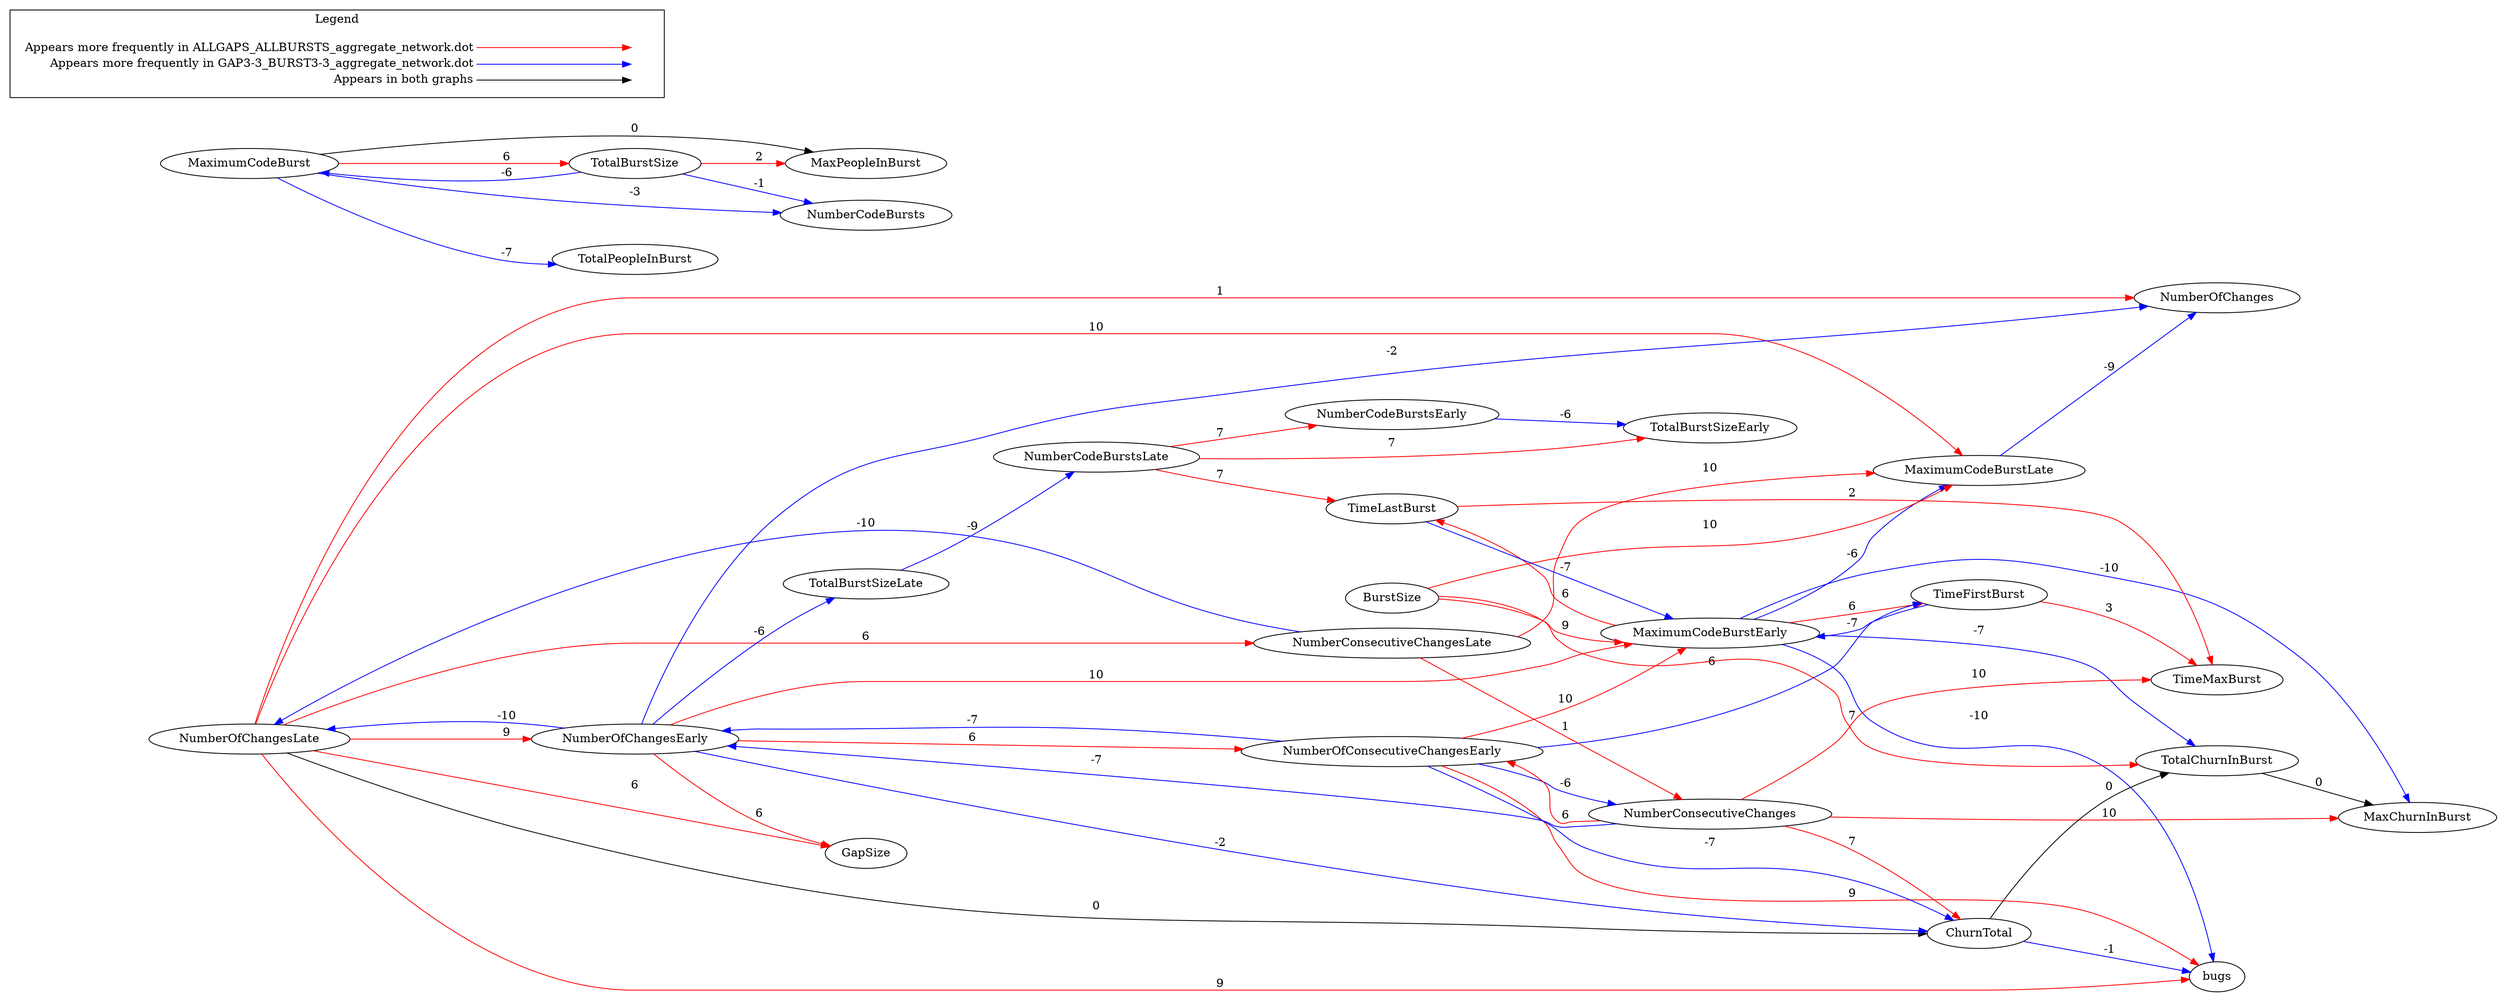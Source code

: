 digraph {
NumberOfChangesLate -> MaximumCodeBurstLate[label="10",weight="10", color="red"];
NumberOfChangesEarly -> MaximumCodeBurstEarly[label="10",weight="10", color="red"];
NumberOfConsecutiveChangesEarly -> MaximumCodeBurstEarly[label="10",weight="10", color="red"];
NumberConsecutiveChangesLate -> MaximumCodeBurstLate[label="10",weight="10", color="red"];
NumberConsecutiveChanges -> MaxChurnInBurst[label="10",weight="10", color="red"];
NumberConsecutiveChanges -> TimeMaxBurst[label="10",weight="10", color="red"];
BurstSize -> MaximumCodeBurstLate[label="10",weight="10", color="red"];
NumberOfChangesLate -> NumberOfChangesEarly[label="9",weight="9", color="red"];
NumberOfChangesLate -> bugs[label="9",weight="9", color="red"];
NumberOfConsecutiveChangesEarly -> bugs[label="9",weight="9", color="red"];
BurstSize -> MaximumCodeBurstEarly[label="9",weight="9", color="red"];
NumberCodeBurstsLate -> NumberCodeBurstsEarly[label="7",weight="7", color="red"];
NumberCodeBurstsLate -> TotalBurstSizeEarly[label="7",weight="7", color="red"];
NumberCodeBurstsLate -> TimeLastBurst[label="7",weight="7", color="red"];
NumberConsecutiveChanges -> ChurnTotal[label="7",weight="7", color="red"];
BurstSize -> TotalChurnInBurst[label="7",weight="7", color="red"];
NumberOfChangesEarly -> NumberOfConsecutiveChangesEarly[label="6",weight="6", color="red"];
MaximumCodeBurstEarly -> TimeFirstBurst[label="6",weight="6", color="red"];
MaximumCodeBurst -> TotalBurstSize[label="6",weight="6", color="red"];
NumberConsecutiveChanges -> NumberOfConsecutiveChangesEarly[label="6",weight="6", color="red"];
NumberOfChangesLate -> NumberConsecutiveChangesLate[label="6",weight="6", color="red"];
MaximumCodeBurstEarly -> TimeLastBurst[label="6",weight="6", color="red"];
NumberOfChangesLate -> GapSize[label="6",weight="6", color="red"];
NumberOfChangesEarly -> GapSize[label="6",weight="6", color="red"];
TimeFirstBurst -> TimeMaxBurst[label="3",weight="3", color="red"];
TotalBurstSize -> MaxPeopleInBurst[label="2",weight="2", color="red"];
TimeLastBurst -> TimeMaxBurst[label="2",weight="2", color="red"];
NumberOfChangesLate -> NumberOfChanges[label="1",weight="1", color="red"];
NumberConsecutiveChangesLate -> NumberConsecutiveChanges[label="1",weight="1", color="red"];
NumberOfChangesLate -> ChurnTotal[label="0",weight="0", color="black"];
TotalChurnInBurst -> MaxChurnInBurst[label="0",weight="0", color="black"];
ChurnTotal -> TotalChurnInBurst[label="0",weight="0", color="black"];
MaximumCodeBurst -> MaxPeopleInBurst[label="0",weight="0", color="black"];
ChurnTotal -> bugs[label="-1",weight="-1", color="blue"];
TotalBurstSize -> NumberCodeBursts[label="-1",weight="-1", color="blue"];
NumberOfChangesEarly -> NumberOfChanges[label="-2",weight="-2", color="blue"];
NumberOfChangesEarly -> ChurnTotal[label="-2",weight="-2", color="blue"];
MaximumCodeBurst -> NumberCodeBursts[label="-3",weight="-3", color="blue"];
MaximumCodeBurstEarly -> MaximumCodeBurstLate[label="-6",weight="-6", color="blue"];
NumberCodeBurstsEarly -> TotalBurstSizeEarly[label="-6",weight="-6", color="blue"];
NumberOfConsecutiveChangesEarly -> NumberConsecutiveChanges[label="-6",weight="-6", color="blue"];
TotalBurstSize -> MaximumCodeBurst[label="-6",weight="-6", color="blue"];
NumberOfChangesEarly -> TotalBurstSizeLate[label="-6",weight="-6", color="blue"];
NumberOfConsecutiveChangesEarly -> TimeFirstBurst[label="-6",weight="-6", color="blue"];
MaximumCodeBurstEarly -> TotalChurnInBurst[label="-7",weight="-7", color="blue"];
TimeFirstBurst -> MaximumCodeBurstEarly[label="-7",weight="-7", color="blue"];
MaximumCodeBurst -> TotalPeopleInBurst[label="-7",weight="-7", color="blue"];
NumberOfConsecutiveChangesEarly -> NumberOfChangesEarly[label="-7",weight="-7", color="blue"];
NumberOfConsecutiveChangesEarly -> ChurnTotal[label="-7",weight="-7", color="blue"];
NumberConsecutiveChanges -> NumberOfChangesEarly[label="-7",weight="-7", color="blue"];
TimeLastBurst -> MaximumCodeBurstEarly[label="-7",weight="-7", color="blue"];
MaximumCodeBurstLate -> NumberOfChanges[label="-9",weight="-9", color="blue"];
TotalBurstSizeLate -> NumberCodeBurstsLate[label="-9",weight="-9", color="blue"];
NumberOfChangesEarly -> NumberOfChangesLate[label="-10",weight="-10", color="blue"];
MaximumCodeBurstEarly -> MaxChurnInBurst[label="-10",weight="-10", color="blue"];
MaximumCodeBurstEarly -> bugs[label="-10",weight="-10", color="blue"];
NumberConsecutiveChangesLate -> NumberOfChangesLate[label="-10",weight="-10", color="blue"];

  rankdir=LR
  node [shape=plaintext]
  subgraph cluster_01 { 
    label = "Legend";
    key [label=<<table border="0" cellpadding="2" cellspacing="0" cellborder="0">
      <tr><td align="right" port="i1">Appears more frequently in ALLGAPS_ALLBURSTS_aggregate_network.dot</td></tr>
      <tr><td align="right" port="i2">Appears more frequently in GAP3-3_BURST3-3_aggregate_network.dot</td></tr>
      <tr><td align="right" port="i3">Appears in both graphs</td></tr>
      </table>>]
    key2 [label=<<table border="0" cellpadding="2" cellspacing="0" cellborder="0">
      <tr><td port="i1">&nbsp;</td></tr>
      <tr><td port="i2">&nbsp;</td></tr>
      <tr><td port="i3">&nbsp;</td></tr>
      </table>>]
    key:i1:e -> key2:i1:w [color=red]
    key:i2:e -> key2:i2:w [color=blue]
    key:i3:e -> key2:i3:w [color=black]
  }
}
